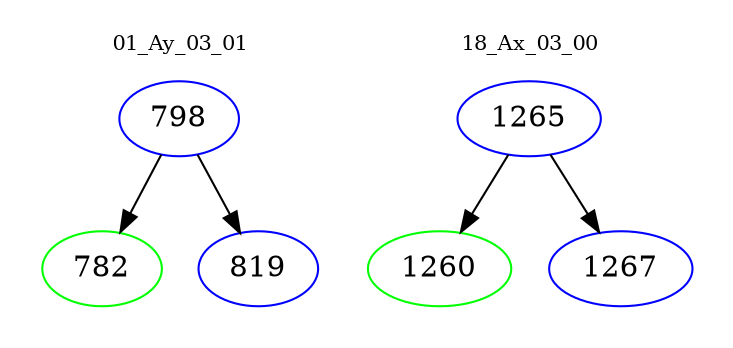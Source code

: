digraph{
subgraph cluster_0 {
color = white
label = "01_Ay_03_01";
fontsize=10;
T0_798 [label="798", color="blue"]
T0_798 -> T0_782 [color="black"]
T0_782 [label="782", color="green"]
T0_798 -> T0_819 [color="black"]
T0_819 [label="819", color="blue"]
}
subgraph cluster_1 {
color = white
label = "18_Ax_03_00";
fontsize=10;
T1_1265 [label="1265", color="blue"]
T1_1265 -> T1_1260 [color="black"]
T1_1260 [label="1260", color="green"]
T1_1265 -> T1_1267 [color="black"]
T1_1267 [label="1267", color="blue"]
}
}
